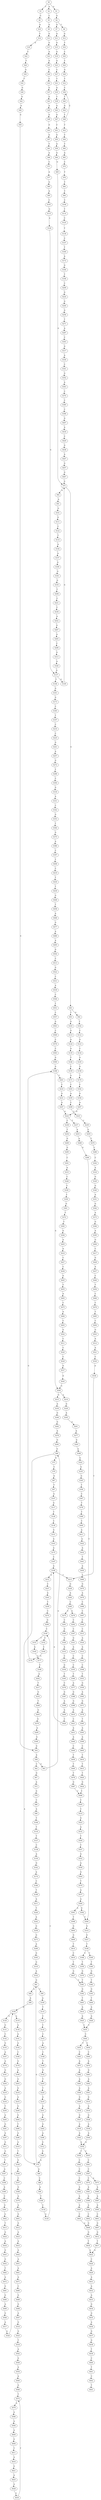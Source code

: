 strict digraph  {
	S0 -> S1 [ label = G ];
	S0 -> S2 [ label = A ];
	S0 -> S3 [ label = T ];
	S1 -> S4 [ label = G ];
	S2 -> S5 [ label = C ];
	S3 -> S6 [ label = C ];
	S4 -> S7 [ label = A ];
	S4 -> S8 [ label = T ];
	S5 -> S9 [ label = G ];
	S6 -> S10 [ label = A ];
	S7 -> S11 [ label = A ];
	S8 -> S12 [ label = G ];
	S9 -> S13 [ label = G ];
	S10 -> S14 [ label = T ];
	S11 -> S15 [ label = G ];
	S12 -> S16 [ label = T ];
	S13 -> S17 [ label = G ];
	S14 -> S18 [ label = A ];
	S15 -> S19 [ label = A ];
	S16 -> S20 [ label = C ];
	S17 -> S21 [ label = A ];
	S18 -> S22 [ label = C ];
	S19 -> S23 [ label = A ];
	S20 -> S24 [ label = T ];
	S21 -> S25 [ label = G ];
	S22 -> S26 [ label = T ];
	S23 -> S27 [ label = C ];
	S24 -> S28 [ label = G ];
	S25 -> S29 [ label = C ];
	S26 -> S30 [ label = G ];
	S27 -> S31 [ label = T ];
	S28 -> S32 [ label = T ];
	S29 -> S33 [ label = C ];
	S30 -> S34 [ label = T ];
	S31 -> S35 [ label = A ];
	S32 -> S36 [ label = C ];
	S33 -> S37 [ label = G ];
	S34 -> S38 [ label = G ];
	S35 -> S39 [ label = T ];
	S36 -> S40 [ label = T ];
	S37 -> S41 [ label = G ];
	S38 -> S42 [ label = G ];
	S39 -> S43 [ label = G ];
	S40 -> S44 [ label = G ];
	S41 -> S45 [ label = A ];
	S42 -> S46 [ label = A ];
	S43 -> S47 [ label = A ];
	S44 -> S48 [ label = T ];
	S45 -> S49 [ label = G ];
	S46 -> S50 [ label = G ];
	S47 -> S51 [ label = C ];
	S48 -> S52 [ label = T ];
	S48 -> S36 [ label = C ];
	S49 -> S53 [ label = G ];
	S50 -> S54 [ label = G ];
	S51 -> S55 [ label = G ];
	S52 -> S56 [ label = T ];
	S53 -> S57 [ label = G ];
	S54 -> S58 [ label = A ];
	S55 -> S59 [ label = A ];
	S56 -> S60 [ label = T ];
	S57 -> S61 [ label = T ];
	S58 -> S62 [ label = C ];
	S58 -> S63 [ label = G ];
	S59 -> S64 [ label = G ];
	S60 -> S65 [ label = A ];
	S61 -> S66 [ label = A ];
	S62 -> S67 [ label = G ];
	S63 -> S68 [ label = G ];
	S64 -> S69 [ label = G ];
	S65 -> S70 [ label = C ];
	S66 -> S71 [ label = C ];
	S67 -> S72 [ label = A ];
	S68 -> S73 [ label = G ];
	S68 -> S74 [ label = A ];
	S69 -> S75 [ label = G ];
	S70 -> S76 [ label = T ];
	S71 -> S77 [ label = A ];
	S72 -> S78 [ label = G ];
	S73 -> S79 [ label = C ];
	S74 -> S80 [ label = A ];
	S74 -> S81 [ label = G ];
	S75 -> S82 [ label = A ];
	S75 -> S83 [ label = G ];
	S76 -> S84 [ label = T ];
	S77 -> S85 [ label = G ];
	S78 -> S86 [ label = C ];
	S79 -> S87 [ label = G ];
	S80 -> S88 [ label = C ];
	S81 -> S89 [ label = A ];
	S81 -> S90 [ label = C ];
	S82 -> S91 [ label = A ];
	S83 -> S92 [ label = G ];
	S83 -> S93 [ label = T ];
	S84 -> S94 [ label = T ];
	S85 -> S95 [ label = A ];
	S86 -> S96 [ label = A ];
	S87 -> S97 [ label = T ];
	S88 -> S98 [ label = A ];
	S89 -> S99 [ label = A ];
	S90 -> S100 [ label = A ];
	S91 -> S101 [ label = G ];
	S92 -> S102 [ label = T ];
	S93 -> S103 [ label = G ];
	S94 -> S104 [ label = C ];
	S95 -> S105 [ label = C ];
	S96 -> S106 [ label = T ];
	S97 -> S107 [ label = G ];
	S98 -> S108 [ label = T ];
	S99 -> S109 [ label = G ];
	S100 -> S110 [ label = T ];
	S101 -> S111 [ label = G ];
	S102 -> S112 [ label = C ];
	S103 -> S113 [ label = G ];
	S104 -> S114 [ label = T ];
	S105 -> S115 [ label = G ];
	S106 -> S116 [ label = T ];
	S107 -> S117 [ label = G ];
	S108 -> S118 [ label = C ];
	S109 -> S119 [ label = A ];
	S109 -> S120 [ label = G ];
	S110 -> S121 [ label = C ];
	S111 -> S122 [ label = C ];
	S112 -> S123 [ label = G ];
	S113 -> S124 [ label = A ];
	S114 -> S125 [ label = C ];
	S115 -> S126 [ label = A ];
	S116 -> S127 [ label = T ];
	S117 -> S128 [ label = T ];
	S118 -> S129 [ label = G ];
	S119 -> S130 [ label = A ];
	S120 -> S131 [ label = G ];
	S121 -> S132 [ label = T ];
	S122 -> S133 [ label = T ];
	S123 -> S134 [ label = C ];
	S124 -> S135 [ label = A ];
	S125 -> S136 [ label = T ];
	S126 -> S137 [ label = G ];
	S127 -> S138 [ label = C ];
	S128 -> S139 [ label = C ];
	S129 -> S140 [ label = C ];
	S130 -> S141 [ label = A ];
	S131 -> S142 [ label = C ];
	S132 -> S143 [ label = C ];
	S133 -> S144 [ label = A ];
	S134 -> S145 [ label = G ];
	S135 -> S146 [ label = T ];
	S136 -> S147 [ label = C ];
	S137 -> S148 [ label = T ];
	S137 -> S149 [ label = G ];
	S138 -> S150 [ label = A ];
	S139 -> S151 [ label = G ];
	S140 -> S152 [ label = C ];
	S140 -> S153 [ label = T ];
	S141 -> S154 [ label = A ];
	S142 -> S155 [ label = G ];
	S143 -> S156 [ label = A ];
	S144 -> S157 [ label = A ];
	S145 -> S158 [ label = G ];
	S146 -> S159 [ label = C ];
	S147 -> S160 [ label = T ];
	S148 -> S161 [ label = G ];
	S149 -> S75 [ label = G ];
	S150 -> S162 [ label = G ];
	S151 -> S163 [ label = A ];
	S152 -> S164 [ label = C ];
	S153 -> S165 [ label = A ];
	S154 -> S166 [ label = C ];
	S155 -> S167 [ label = A ];
	S156 -> S168 [ label = C ];
	S157 -> S169 [ label = G ];
	S158 -> S170 [ label = T ];
	S159 -> S171 [ label = G ];
	S160 -> S172 [ label = A ];
	S161 -> S173 [ label = G ];
	S162 -> S174 [ label = A ];
	S163 -> S175 [ label = A ];
	S164 -> S176 [ label = G ];
	S165 -> S177 [ label = T ];
	S166 -> S178 [ label = G ];
	S167 -> S179 [ label = A ];
	S168 -> S180 [ label = T ];
	S169 -> S181 [ label = G ];
	S170 -> S182 [ label = C ];
	S171 -> S183 [ label = C ];
	S172 -> S184 [ label = G ];
	S173 -> S185 [ label = C ];
	S174 -> S186 [ label = C ];
	S175 -> S187 [ label = C ];
	S176 -> S188 [ label = G ];
	S177 -> S189 [ label = C ];
	S178 -> S190 [ label = A ];
	S179 -> S191 [ label = G ];
	S180 -> S192 [ label = G ];
	S181 -> S193 [ label = G ];
	S182 -> S194 [ label = G ];
	S183 -> S195 [ label = A ];
	S184 -> S196 [ label = T ];
	S185 -> S197 [ label = T ];
	S186 -> S198 [ label = T ];
	S187 -> S199 [ label = A ];
	S188 -> S200 [ label = G ];
	S188 -> S201 [ label = T ];
	S189 -> S202 [ label = A ];
	S190 -> S203 [ label = G ];
	S191 -> S204 [ label = G ];
	S192 -> S205 [ label = T ];
	S193 -> S206 [ label = T ];
	S194 -> S207 [ label = A ];
	S195 -> S208 [ label = C ];
	S196 -> S209 [ label = C ];
	S197 -> S210 [ label = C ];
	S198 -> S211 [ label = A ];
	S199 -> S212 [ label = A ];
	S199 -> S213 [ label = T ];
	S200 -> S214 [ label = A ];
	S200 -> S215 [ label = G ];
	S201 -> S216 [ label = C ];
	S202 -> S217 [ label = T ];
	S203 -> S218 [ label = G ];
	S204 -> S219 [ label = A ];
	S205 -> S220 [ label = T ];
	S206 -> S221 [ label = C ];
	S207 -> S222 [ label = G ];
	S208 -> S223 [ label = C ];
	S209 -> S224 [ label = G ];
	S210 -> S225 [ label = C ];
	S211 -> S226 [ label = T ];
	S212 -> S227 [ label = C ];
	S213 -> S228 [ label = G ];
	S214 -> S229 [ label = G ];
	S215 -> S230 [ label = A ];
	S216 -> S231 [ label = G ];
	S217 -> S232 [ label = G ];
	S218 -> S233 [ label = A ];
	S219 -> S234 [ label = G ];
	S220 -> S235 [ label = G ];
	S221 -> S236 [ label = C ];
	S222 -> S237 [ label = T ];
	S222 -> S238 [ label = C ];
	S223 -> S239 [ label = C ];
	S224 -> S240 [ label = G ];
	S225 -> S241 [ label = G ];
	S226 -> S242 [ label = A ];
	S227 -> S243 [ label = A ];
	S228 -> S244 [ label = A ];
	S229 -> S245 [ label = A ];
	S230 -> S246 [ label = G ];
	S231 -> S247 [ label = A ];
	S232 -> S248 [ label = T ];
	S233 -> S249 [ label = G ];
	S234 -> S250 [ label = T ];
	S235 -> S251 [ label = A ];
	S236 -> S252 [ label = A ];
	S237 -> S253 [ label = A ];
	S238 -> S254 [ label = T ];
	S239 -> S255 [ label = G ];
	S240 -> S256 [ label = G ];
	S241 -> S257 [ label = A ];
	S242 -> S258 [ label = G ];
	S243 -> S259 [ label = T ];
	S244 -> S260 [ label = C ];
	S245 -> S261 [ label = A ];
	S246 -> S262 [ label = G ];
	S247 -> S222 [ label = G ];
	S248 -> S263 [ label = G ];
	S249 -> S264 [ label = G ];
	S250 -> S265 [ label = A ];
	S251 -> S266 [ label = G ];
	S252 -> S267 [ label = G ];
	S253 -> S268 [ label = A ];
	S254 -> S269 [ label = G ];
	S255 -> S270 [ label = T ];
	S256 -> S271 [ label = T ];
	S257 -> S272 [ label = G ];
	S258 -> S273 [ label = G ];
	S259 -> S274 [ label = C ];
	S260 -> S275 [ label = C ];
	S260 -> S276 [ label = A ];
	S261 -> S277 [ label = A ];
	S262 -> S278 [ label = A ];
	S263 -> S279 [ label = G ];
	S264 -> S280 [ label = T ];
	S265 -> S281 [ label = G ];
	S266 -> S282 [ label = G ];
	S267 -> S283 [ label = A ];
	S268 -> S284 [ label = G ];
	S269 -> S285 [ label = G ];
	S270 -> S286 [ label = C ];
	S271 -> S287 [ label = A ];
	S272 -> S288 [ label = T ];
	S273 -> S289 [ label = A ];
	S274 -> S290 [ label = G ];
	S275 -> S291 [ label = C ];
	S276 -> S292 [ label = C ];
	S277 -> S293 [ label = G ];
	S278 -> S294 [ label = G ];
	S279 -> S295 [ label = A ];
	S280 -> S296 [ label = A ];
	S281 -> S297 [ label = A ];
	S282 -> S298 [ label = A ];
	S283 -> S299 [ label = C ];
	S284 -> S300 [ label = T ];
	S285 -> S301 [ label = C ];
	S286 -> S302 [ label = C ];
	S287 -> S303 [ label = C ];
	S288 -> S304 [ label = C ];
	S289 -> S305 [ label = G ];
	S290 -> S140 [ label = C ];
	S291 -> S306 [ label = G ];
	S292 -> S307 [ label = C ];
	S293 -> S308 [ label = A ];
	S294 -> S68 [ label = G ];
	S295 -> S309 [ label = G ];
	S296 -> S310 [ label = A ];
	S297 -> S311 [ label = G ];
	S298 -> S312 [ label = G ];
	S299 -> S313 [ label = G ];
	S300 -> S314 [ label = G ];
	S301 -> S315 [ label = A ];
	S302 -> S316 [ label = A ];
	S303 -> S317 [ label = G ];
	S304 -> S318 [ label = G ];
	S305 -> S319 [ label = G ];
	S306 -> S320 [ label = G ];
	S307 -> S321 [ label = G ];
	S308 -> S322 [ label = G ];
	S309 -> S54 [ label = G ];
	S310 -> S323 [ label = T ];
	S311 -> S324 [ label = G ];
	S312 -> S325 [ label = G ];
	S313 -> S326 [ label = A ];
	S314 -> S327 [ label = G ];
	S315 -> S328 [ label = C ];
	S316 -> S329 [ label = G ];
	S317 -> S330 [ label = A ];
	S318 -> S331 [ label = A ];
	S319 -> S332 [ label = A ];
	S320 -> S333 [ label = A ];
	S321 -> S334 [ label = A ];
	S322 -> S335 [ label = A ];
	S323 -> S336 [ label = G ];
	S324 -> S337 [ label = T ];
	S325 -> S74 [ label = A ];
	S326 -> S137 [ label = G ];
	S327 -> S338 [ label = T ];
	S328 -> S339 [ label = T ];
	S329 -> S340 [ label = G ];
	S330 -> S341 [ label = C ];
	S331 -> S342 [ label = C ];
	S332 -> S81 [ label = G ];
	S333 -> S343 [ label = C ];
	S334 -> S344 [ label = C ];
	S335 -> S345 [ label = G ];
	S336 -> S346 [ label = A ];
	S337 -> S347 [ label = A ];
	S338 -> S348 [ label = C ];
	S338 -> S349 [ label = T ];
	S339 -> S350 [ label = T ];
	S340 -> S351 [ label = A ];
	S341 -> S352 [ label = G ];
	S342 -> S353 [ label = G ];
	S343 -> S354 [ label = G ];
	S344 -> S355 [ label = C ];
	S345 -> S356 [ label = T ];
	S346 -> S357 [ label = C ];
	S347 -> S358 [ label = C ];
	S348 -> S359 [ label = T ];
	S349 -> S360 [ label = T ];
	S350 -> S361 [ label = G ];
	S351 -> S362 [ label = G ];
	S352 -> S363 [ label = A ];
	S353 -> S364 [ label = T ];
	S354 -> S365 [ label = T ];
	S355 -> S366 [ label = T ];
	S356 -> S367 [ label = C ];
	S357 -> S368 [ label = G ];
	S358 -> S369 [ label = A ];
	S359 -> S370 [ label = G ];
	S360 -> S371 [ label = G ];
	S361 -> S372 [ label = T ];
	S362 -> S373 [ label = A ];
	S363 -> S374 [ label = C ];
	S364 -> S375 [ label = G ];
	S365 -> S376 [ label = C ];
	S366 -> S377 [ label = A ];
	S367 -> S378 [ label = T ];
	S368 -> S379 [ label = A ];
	S369 -> S380 [ label = C ];
	S370 -> S381 [ label = T ];
	S371 -> S382 [ label = T ];
	S372 -> S383 [ label = T ];
	S373 -> S384 [ label = G ];
	S374 -> S385 [ label = C ];
	S375 -> S386 [ label = A ];
	S376 -> S387 [ label = G ];
	S377 -> S388 [ label = G ];
	S378 -> S389 [ label = T ];
	S379 -> S390 [ label = A ];
	S380 -> S391 [ label = G ];
	S381 -> S392 [ label = G ];
	S382 -> S393 [ label = G ];
	S383 -> S394 [ label = G ];
	S384 -> S395 [ label = A ];
	S385 -> S396 [ label = C ];
	S386 -> S397 [ label = C ];
	S387 -> S398 [ label = A ];
	S388 -> S399 [ label = G ];
	S389 -> S400 [ label = C ];
	S390 -> S401 [ label = G ];
	S391 -> S402 [ label = G ];
	S392 -> S403 [ label = T ];
	S393 -> S404 [ label = T ];
	S394 -> S405 [ label = A ];
	S395 -> S406 [ label = G ];
	S396 -> S407 [ label = G ];
	S397 -> S408 [ label = T ];
	S398 -> S409 [ label = A ];
	S399 -> S410 [ label = A ];
	S400 -> S411 [ label = A ];
	S401 -> S412 [ label = G ];
	S402 -> S413 [ label = T ];
	S403 -> S414 [ label = A ];
	S404 -> S415 [ label = A ];
	S405 -> S416 [ label = A ];
	S406 -> S417 [ label = C ];
	S407 -> S418 [ label = A ];
	S408 -> S419 [ label = C ];
	S409 -> S420 [ label = C ];
	S410 -> S421 [ label = C ];
	S411 -> S422 [ label = A ];
	S412 -> S423 [ label = A ];
	S413 -> S424 [ label = G ];
	S414 -> S425 [ label = A ];
	S415 -> S426 [ label = A ];
	S416 -> S427 [ label = C ];
	S417 -> S428 [ label = G ];
	S418 -> S429 [ label = C ];
	S419 -> S430 [ label = T ];
	S420 -> S199 [ label = A ];
	S421 -> S431 [ label = A ];
	S422 -> S432 [ label = A ];
	S423 -> S433 [ label = A ];
	S424 -> S434 [ label = A ];
	S425 -> S435 [ label = C ];
	S426 -> S435 [ label = C ];
	S427 -> S436 [ label = C ];
	S428 -> S437 [ label = A ];
	S429 -> S438 [ label = G ];
	S430 -> S439 [ label = T ];
	S431 -> S440 [ label = A ];
	S432 -> S441 [ label = T ];
	S433 -> S442 [ label = A ];
	S434 -> S443 [ label = G ];
	S435 -> S444 [ label = C ];
	S436 -> S445 [ label = G ];
	S437 -> S446 [ label = C ];
	S438 -> S447 [ label = A ];
	S439 -> S448 [ label = G ];
	S440 -> S449 [ label = C ];
	S441 -> S450 [ label = A ];
	S442 -> S451 [ label = A ];
	S443 -> S452 [ label = G ];
	S444 -> S453 [ label = T ];
	S444 -> S454 [ label = C ];
	S445 -> S455 [ label = T ];
	S446 -> S456 [ label = T ];
	S447 -> S457 [ label = G ];
	S448 -> S458 [ label = T ];
	S449 -> S459 [ label = T ];
	S450 -> S460 [ label = T ];
	S451 -> S461 [ label = A ];
	S452 -> S462 [ label = T ];
	S453 -> S463 [ label = C ];
	S454 -> S464 [ label = C ];
	S455 -> S465 [ label = A ];
	S456 -> S466 [ label = C ];
	S457 -> S467 [ label = G ];
	S458 -> S468 [ label = A ];
	S459 -> S469 [ label = T ];
	S460 -> S470 [ label = G ];
	S461 -> S471 [ label = A ];
	S462 -> S472 [ label = A ];
	S463 -> S473 [ label = A ];
	S464 -> S474 [ label = A ];
	S465 -> S475 [ label = C ];
	S466 -> S476 [ label = C ];
	S467 -> S75 [ label = G ];
	S468 -> S477 [ label = G ];
	S469 -> S478 [ label = T ];
	S470 -> S479 [ label = A ];
	S471 -> S480 [ label = C ];
	S472 -> S481 [ label = G ];
	S473 -> S482 [ label = A ];
	S474 -> S483 [ label = G ];
	S475 -> S484 [ label = A ];
	S476 -> S485 [ label = T ];
	S477 -> S486 [ label = A ];
	S478 -> S487 [ label = G ];
	S479 -> S488 [ label = C ];
	S480 -> S489 [ label = G ];
	S481 -> S490 [ label = G ];
	S482 -> S491 [ label = A ];
	S483 -> S492 [ label = A ];
	S484 -> S493 [ label = C ];
	S485 -> S494 [ label = C ];
	S486 -> S495 [ label = A ];
	S487 -> S496 [ label = C ];
	S488 -> S497 [ label = C ];
	S489 -> S498 [ label = G ];
	S490 -> S499 [ label = A ];
	S491 -> S500 [ label = A ];
	S492 -> S501 [ label = A ];
	S493 -> S502 [ label = G ];
	S494 -> S503 [ label = G ];
	S495 -> S504 [ label = G ];
	S496 -> S505 [ label = C ];
	S497 -> S506 [ label = C ];
	S498 -> S507 [ label = A ];
	S499 -> S508 [ label = G ];
	S500 -> S509 [ label = G ];
	S501 -> S510 [ label = G ];
	S502 -> S511 [ label = C ];
	S503 -> S512 [ label = A ];
	S504 -> S513 [ label = C ];
	S505 -> S514 [ label = C ];
	S506 -> S515 [ label = C ];
	S507 -> S516 [ label = G ];
	S508 -> S517 [ label = A ];
	S509 -> S518 [ label = A ];
	S510 -> S519 [ label = A ];
	S511 -> S520 [ label = C ];
	S512 -> S521 [ label = A ];
	S513 -> S522 [ label = G ];
	S514 -> S523 [ label = G ];
	S515 -> S524 [ label = A ];
	S516 -> S525 [ label = G ];
	S517 -> S526 [ label = A ];
	S518 -> S527 [ label = G ];
	S519 -> S528 [ label = G ];
	S520 -> S529 [ label = C ];
	S521 -> S530 [ label = C ];
	S522 -> S531 [ label = C ];
	S523 -> S532 [ label = A ];
	S524 -> S533 [ label = A ];
	S525 -> S534 [ label = T ];
	S526 -> S109 [ label = G ];
	S527 -> S535 [ label = A ];
	S528 -> S536 [ label = A ];
	S529 -> S537 [ label = G ];
	S530 -> S538 [ label = A ];
	S531 -> S539 [ label = A ];
	S532 -> S540 [ label = T ];
	S533 -> S541 [ label = C ];
	S534 -> S542 [ label = A ];
	S535 -> S543 [ label = A ];
	S536 -> S544 [ label = A ];
	S537 -> S545 [ label = G ];
	S538 -> S213 [ label = T ];
	S539 -> S546 [ label = C ];
	S540 -> S547 [ label = T ];
	S541 -> S548 [ label = C ];
	S542 -> S549 [ label = G ];
	S543 -> S550 [ label = A ];
	S544 -> S550 [ label = A ];
	S545 -> S200 [ label = G ];
	S546 -> S551 [ label = T ];
	S547 -> S552 [ label = G ];
	S548 -> S553 [ label = T ];
	S549 -> S554 [ label = A ];
	S550 -> S555 [ label = C ];
	S550 -> S556 [ label = T ];
	S551 -> S557 [ label = C ];
	S552 -> S558 [ label = A ];
	S553 -> S559 [ label = G ];
	S554 -> S560 [ label = A ];
	S555 -> S561 [ label = C ];
	S556 -> S562 [ label = C ];
	S557 -> S563 [ label = G ];
	S558 -> S564 [ label = G ];
	S559 -> S565 [ label = A ];
	S560 -> S566 [ label = G ];
	S561 -> S567 [ label = C ];
	S562 -> S568 [ label = C ];
	S563 -> S569 [ label = C ];
	S564 -> S570 [ label = T ];
	S565 -> S571 [ label = G ];
	S566 -> S572 [ label = T ];
	S567 -> S573 [ label = A ];
	S567 -> S574 [ label = C ];
	S568 -> S575 [ label = C ];
	S569 -> S576 [ label = C ];
	S570 -> S577 [ label = A ];
	S571 -> S578 [ label = A ];
	S572 -> S579 [ label = A ];
	S573 -> S580 [ label = A ];
	S574 -> S581 [ label = A ];
	S575 -> S582 [ label = A ];
	S576 -> S583 [ label = C ];
	S577 -> S584 [ label = A ];
	S578 -> S585 [ label = T ];
	S579 -> S586 [ label = A ];
	S580 -> S587 [ label = A ];
	S581 -> S588 [ label = A ];
	S582 -> S589 [ label = A ];
	S583 -> S590 [ label = G ];
	S584 -> S591 [ label = A ];
	S584 -> S592 [ label = G ];
	S585 -> S593 [ label = A ];
	S586 -> S594 [ label = A ];
	S587 -> S595 [ label = A ];
	S588 -> S596 [ label = A ];
	S589 -> S597 [ label = A ];
	S590 -> S188 [ label = G ];
	S591 -> S598 [ label = T ];
	S592 -> S300 [ label = T ];
	S593 -> S599 [ label = A ];
	S594 -> S600 [ label = A ];
	S595 -> S601 [ label = C ];
	S596 -> S602 [ label = C ];
	S597 -> S603 [ label = C ];
	S598 -> S604 [ label = G ];
	S599 -> S605 [ label = C ];
	S600 -> S606 [ label = G ];
	S601 -> S607 [ label = G ];
	S602 -> S608 [ label = G ];
	S603 -> S608 [ label = G ];
	S604 -> S609 [ label = G ];
	S605 -> S610 [ label = T ];
	S606 -> S611 [ label = T ];
	S607 -> S612 [ label = G ];
	S608 -> S613 [ label = G ];
	S609 -> S614 [ label = T ];
	S610 -> S615 [ label = T ];
	S611 -> S616 [ label = A ];
	S612 -> S617 [ label = T ];
	S613 -> S618 [ label = T ];
	S614 -> S619 [ label = C ];
	S615 -> S620 [ label = T ];
	S616 -> S621 [ label = G ];
	S617 -> S622 [ label = A ];
	S618 -> S622 [ label = A ];
	S619 -> S623 [ label = T ];
	S620 -> S624 [ label = G ];
	S621 -> S625 [ label = A ];
	S622 -> S626 [ label = C ];
	S623 -> S627 [ label = G ];
	S624 -> S496 [ label = C ];
	S625 -> S628 [ label = A ];
	S626 -> S629 [ label = A ];
	S627 -> S381 [ label = T ];
	S628 -> S630 [ label = G ];
	S629 -> S631 [ label = A ];
	S630 -> S572 [ label = T ];
	S631 -> S632 [ label = A ];
	S632 -> S633 [ label = A ];
	S633 -> S634 [ label = G ];
	S634 -> S635 [ label = G ];
	S635 -> S636 [ label = A ];
	S636 -> S637 [ label = G ];
	S637 -> S638 [ label = G ];
	S638 -> S639 [ label = T ];
	S639 -> S640 [ label = C ];
	S640 -> S641 [ label = T ];
	S641 -> S642 [ label = C ];
	S642 -> S643 [ label = T ];
}
